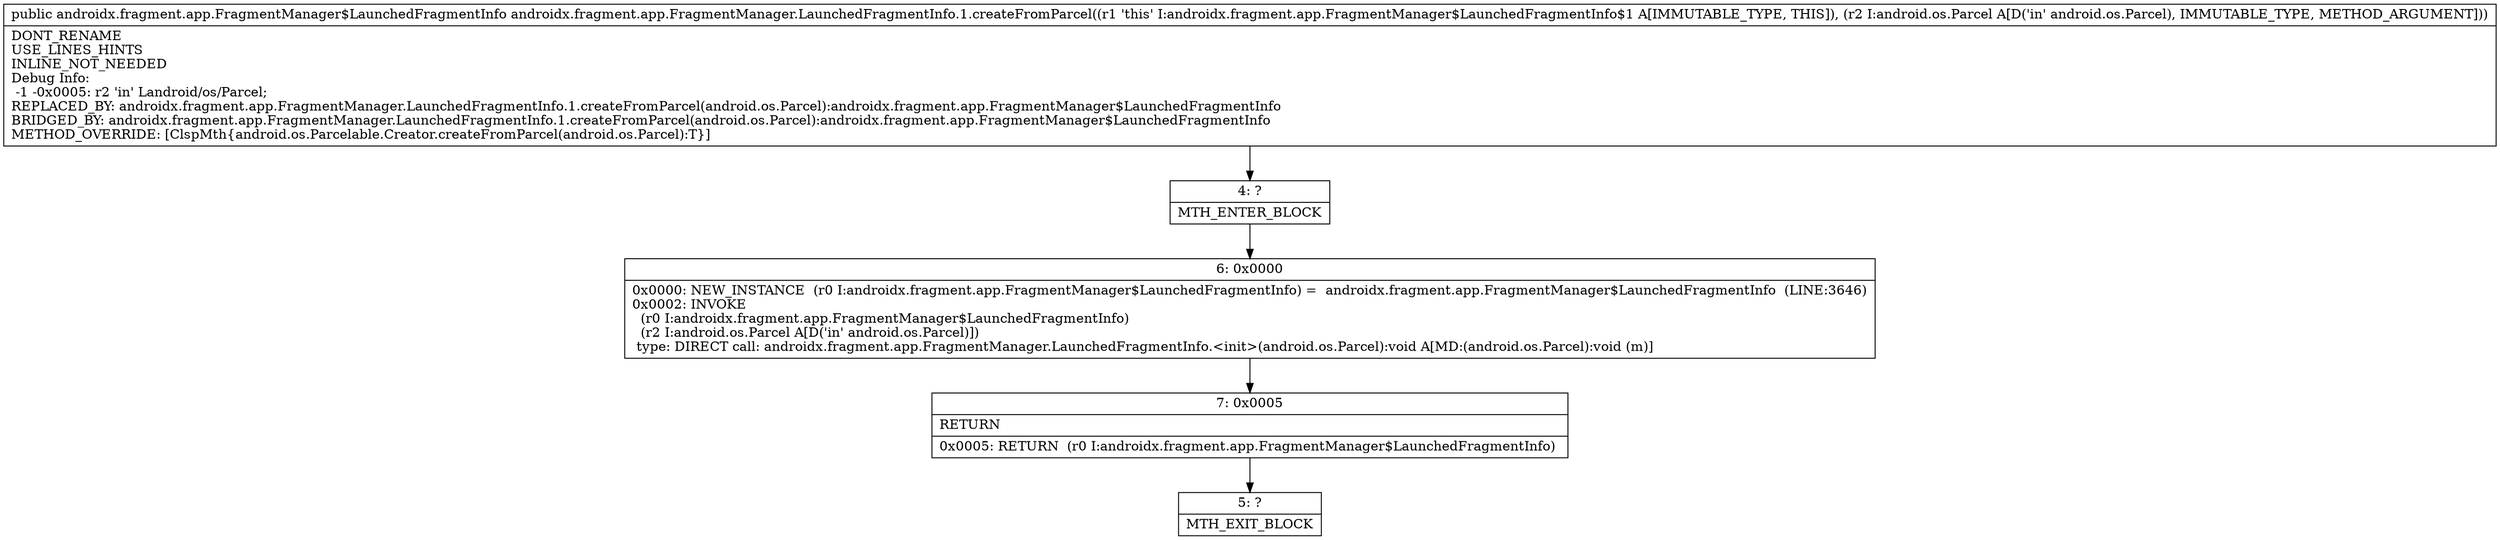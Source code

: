 digraph "CFG forandroidx.fragment.app.FragmentManager.LaunchedFragmentInfo.1.createFromParcel(Landroid\/os\/Parcel;)Landroidx\/fragment\/app\/FragmentManager$LaunchedFragmentInfo;" {
Node_4 [shape=record,label="{4\:\ ?|MTH_ENTER_BLOCK\l}"];
Node_6 [shape=record,label="{6\:\ 0x0000|0x0000: NEW_INSTANCE  (r0 I:androidx.fragment.app.FragmentManager$LaunchedFragmentInfo) =  androidx.fragment.app.FragmentManager$LaunchedFragmentInfo  (LINE:3646)\l0x0002: INVOKE  \l  (r0 I:androidx.fragment.app.FragmentManager$LaunchedFragmentInfo)\l  (r2 I:android.os.Parcel A[D('in' android.os.Parcel)])\l type: DIRECT call: androidx.fragment.app.FragmentManager.LaunchedFragmentInfo.\<init\>(android.os.Parcel):void A[MD:(android.os.Parcel):void (m)]\l}"];
Node_7 [shape=record,label="{7\:\ 0x0005|RETURN\l|0x0005: RETURN  (r0 I:androidx.fragment.app.FragmentManager$LaunchedFragmentInfo) \l}"];
Node_5 [shape=record,label="{5\:\ ?|MTH_EXIT_BLOCK\l}"];
MethodNode[shape=record,label="{public androidx.fragment.app.FragmentManager$LaunchedFragmentInfo androidx.fragment.app.FragmentManager.LaunchedFragmentInfo.1.createFromParcel((r1 'this' I:androidx.fragment.app.FragmentManager$LaunchedFragmentInfo$1 A[IMMUTABLE_TYPE, THIS]), (r2 I:android.os.Parcel A[D('in' android.os.Parcel), IMMUTABLE_TYPE, METHOD_ARGUMENT]))  | DONT_RENAME\lUSE_LINES_HINTS\lINLINE_NOT_NEEDED\lDebug Info:\l  \-1 \-0x0005: r2 'in' Landroid\/os\/Parcel;\lREPLACED_BY: androidx.fragment.app.FragmentManager.LaunchedFragmentInfo.1.createFromParcel(android.os.Parcel):androidx.fragment.app.FragmentManager$LaunchedFragmentInfo\lBRIDGED_BY: androidx.fragment.app.FragmentManager.LaunchedFragmentInfo.1.createFromParcel(android.os.Parcel):androidx.fragment.app.FragmentManager$LaunchedFragmentInfo\lMETHOD_OVERRIDE: [ClspMth\{android.os.Parcelable.Creator.createFromParcel(android.os.Parcel):T\}]\l}"];
MethodNode -> Node_4;Node_4 -> Node_6;
Node_6 -> Node_7;
Node_7 -> Node_5;
}

